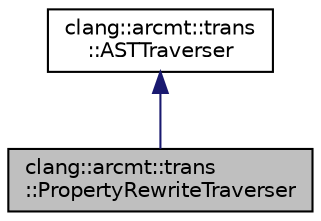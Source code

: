 digraph "clang::arcmt::trans::PropertyRewriteTraverser"
{
 // LATEX_PDF_SIZE
  bgcolor="transparent";
  edge [fontname="Helvetica",fontsize="10",labelfontname="Helvetica",labelfontsize="10"];
  node [fontname="Helvetica",fontsize="10",shape=record];
  Node1 [label="clang::arcmt::trans\l::PropertyRewriteTraverser",height=0.2,width=0.4,color="black", fillcolor="grey75", style="filled", fontcolor="black",tooltip=" "];
  Node2 -> Node1 [dir="back",color="midnightblue",fontsize="10",style="solid",fontname="Helvetica"];
  Node2 [label="clang::arcmt::trans\l::ASTTraverser",height=0.2,width=0.4,color="black",URL="$classclang_1_1arcmt_1_1trans_1_1ASTTraverser.html",tooltip=" "];
}
